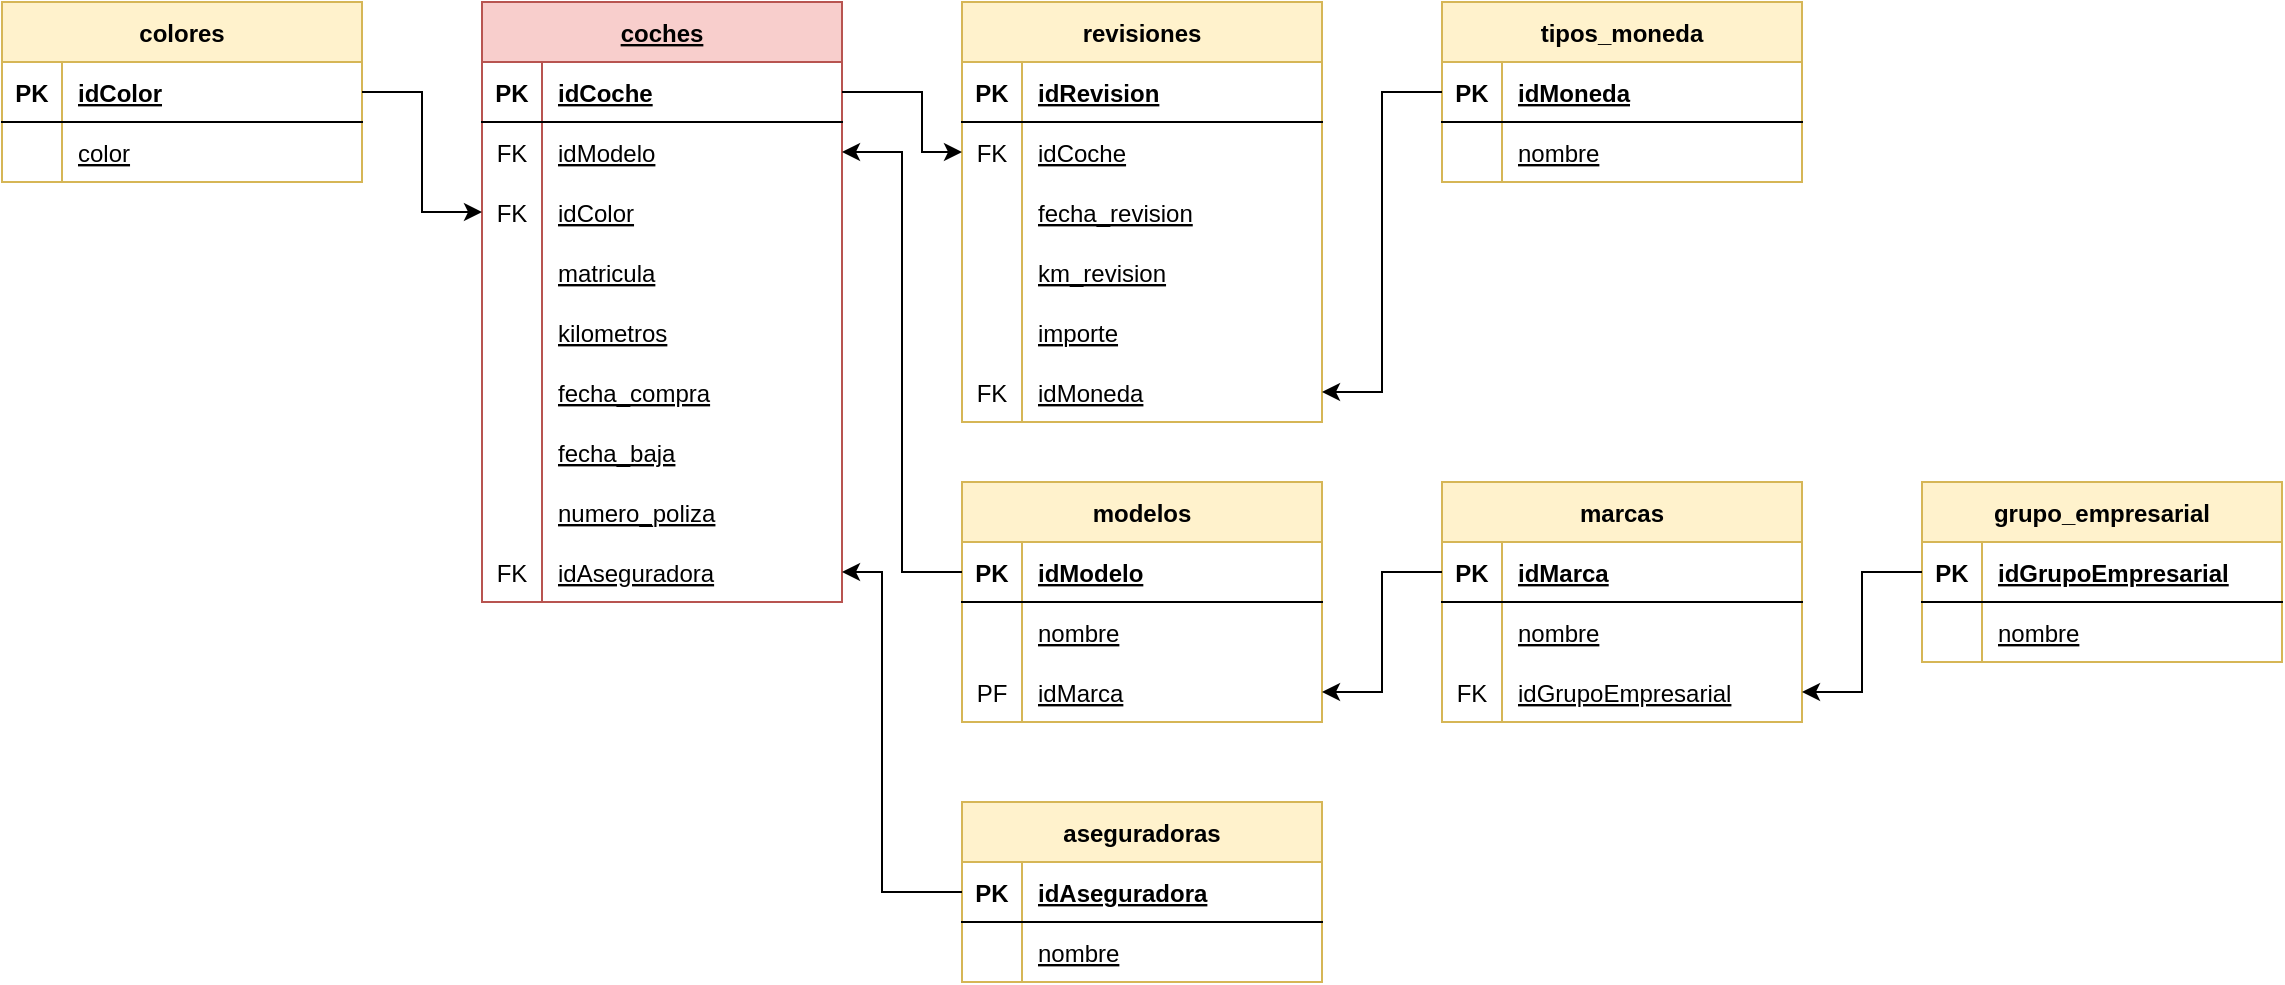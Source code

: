 <mxfile version="20.8.10" type="device"><diagram id="R2lEEEUBdFMjLlhIrx00" name="Page-1"><mxGraphModel dx="2268" dy="828" grid="1" gridSize="10" guides="1" tooltips="1" connect="1" arrows="1" fold="1" page="1" pageScale="1" pageWidth="850" pageHeight="1100" math="0" shadow="0" extFonts="Permanent Marker^https://fonts.googleapis.com/css?family=Permanent+Marker"><root><mxCell id="0"/><mxCell id="1" parent="0"/><mxCell id="I2Bj2QKo0qxkC-IREcBR-1" value="coches" style="shape=table;startSize=30;container=1;collapsible=1;childLayout=tableLayout;fixedRows=1;rowLines=0;fontStyle=5;align=center;resizeLast=1;fillColor=#f8cecc;strokeColor=#b85450;" parent="1" vertex="1"><mxGeometry x="120" y="40" width="180" height="300" as="geometry"/></mxCell><mxCell id="I2Bj2QKo0qxkC-IREcBR-2" value="" style="shape=tableRow;horizontal=0;startSize=0;swimlaneHead=0;swimlaneBody=0;fillColor=none;collapsible=0;dropTarget=0;points=[[0,0.5],[1,0.5]];portConstraint=eastwest;top=0;left=0;right=0;bottom=1;" parent="I2Bj2QKo0qxkC-IREcBR-1" vertex="1"><mxGeometry y="30" width="180" height="30" as="geometry"/></mxCell><mxCell id="I2Bj2QKo0qxkC-IREcBR-3" value="PK" style="shape=partialRectangle;connectable=0;fillColor=none;top=0;left=0;bottom=0;right=0;fontStyle=1;overflow=hidden;" parent="I2Bj2QKo0qxkC-IREcBR-2" vertex="1"><mxGeometry width="30" height="30" as="geometry"><mxRectangle width="30" height="30" as="alternateBounds"/></mxGeometry></mxCell><mxCell id="I2Bj2QKo0qxkC-IREcBR-4" value="idCoche" style="shape=partialRectangle;connectable=0;fillColor=none;top=0;left=0;bottom=0;right=0;align=left;spacingLeft=6;fontStyle=5;overflow=hidden;" parent="I2Bj2QKo0qxkC-IREcBR-2" vertex="1"><mxGeometry x="30" width="150" height="30" as="geometry"><mxRectangle width="150" height="30" as="alternateBounds"/></mxGeometry></mxCell><mxCell id="I2Bj2QKo0qxkC-IREcBR-5" value="" style="shape=tableRow;horizontal=0;startSize=0;swimlaneHead=0;swimlaneBody=0;fillColor=none;collapsible=0;dropTarget=0;points=[[0,0.5],[1,0.5]];portConstraint=eastwest;top=0;left=0;right=0;bottom=0;" parent="I2Bj2QKo0qxkC-IREcBR-1" vertex="1"><mxGeometry y="60" width="180" height="30" as="geometry"/></mxCell><mxCell id="I2Bj2QKo0qxkC-IREcBR-6" value="FK" style="shape=partialRectangle;connectable=0;fillColor=none;top=0;left=0;bottom=0;right=0;editable=1;overflow=hidden;" parent="I2Bj2QKo0qxkC-IREcBR-5" vertex="1"><mxGeometry width="30" height="30" as="geometry"><mxRectangle width="30" height="30" as="alternateBounds"/></mxGeometry></mxCell><mxCell id="I2Bj2QKo0qxkC-IREcBR-7" value="idModelo" style="shape=partialRectangle;connectable=0;fillColor=none;top=0;left=0;bottom=0;right=0;align=left;spacingLeft=6;overflow=hidden;fontStyle=4" parent="I2Bj2QKo0qxkC-IREcBR-5" vertex="1"><mxGeometry x="30" width="150" height="30" as="geometry"><mxRectangle width="150" height="30" as="alternateBounds"/></mxGeometry></mxCell><mxCell id="I2Bj2QKo0qxkC-IREcBR-11" value="" style="shape=tableRow;horizontal=0;startSize=0;swimlaneHead=0;swimlaneBody=0;fillColor=none;collapsible=0;dropTarget=0;points=[[0,0.5],[1,0.5]];portConstraint=eastwest;top=0;left=0;right=0;bottom=0;" parent="I2Bj2QKo0qxkC-IREcBR-1" vertex="1"><mxGeometry y="90" width="180" height="30" as="geometry"/></mxCell><mxCell id="I2Bj2QKo0qxkC-IREcBR-12" value="FK" style="shape=partialRectangle;connectable=0;fillColor=none;top=0;left=0;bottom=0;right=0;editable=1;overflow=hidden;" parent="I2Bj2QKo0qxkC-IREcBR-11" vertex="1"><mxGeometry width="30" height="30" as="geometry"><mxRectangle width="30" height="30" as="alternateBounds"/></mxGeometry></mxCell><mxCell id="I2Bj2QKo0qxkC-IREcBR-13" value="idColor" style="shape=partialRectangle;connectable=0;fillColor=none;top=0;left=0;bottom=0;right=0;align=left;spacingLeft=6;overflow=hidden;fontStyle=4" parent="I2Bj2QKo0qxkC-IREcBR-11" vertex="1"><mxGeometry x="30" width="150" height="30" as="geometry"><mxRectangle width="150" height="30" as="alternateBounds"/></mxGeometry></mxCell><mxCell id="I2Bj2QKo0qxkC-IREcBR-14" value="" style="shape=tableRow;horizontal=0;startSize=0;swimlaneHead=0;swimlaneBody=0;fillColor=none;collapsible=0;dropTarget=0;points=[[0,0.5],[1,0.5]];portConstraint=eastwest;top=0;left=0;right=0;bottom=0;" parent="I2Bj2QKo0qxkC-IREcBR-1" vertex="1"><mxGeometry y="120" width="180" height="30" as="geometry"/></mxCell><mxCell id="I2Bj2QKo0qxkC-IREcBR-15" value="" style="shape=partialRectangle;connectable=0;fillColor=none;top=0;left=0;bottom=0;right=0;editable=1;overflow=hidden;" parent="I2Bj2QKo0qxkC-IREcBR-14" vertex="1"><mxGeometry width="30" height="30" as="geometry"><mxRectangle width="30" height="30" as="alternateBounds"/></mxGeometry></mxCell><mxCell id="I2Bj2QKo0qxkC-IREcBR-16" value="matricula" style="shape=partialRectangle;connectable=0;fillColor=none;top=0;left=0;bottom=0;right=0;align=left;spacingLeft=6;overflow=hidden;fontStyle=4" parent="I2Bj2QKo0qxkC-IREcBR-14" vertex="1"><mxGeometry x="30" width="150" height="30" as="geometry"><mxRectangle width="150" height="30" as="alternateBounds"/></mxGeometry></mxCell><mxCell id="I2Bj2QKo0qxkC-IREcBR-17" value="" style="shape=tableRow;horizontal=0;startSize=0;swimlaneHead=0;swimlaneBody=0;fillColor=none;collapsible=0;dropTarget=0;points=[[0,0.5],[1,0.5]];portConstraint=eastwest;top=0;left=0;right=0;bottom=0;" parent="I2Bj2QKo0qxkC-IREcBR-1" vertex="1"><mxGeometry y="150" width="180" height="30" as="geometry"/></mxCell><mxCell id="I2Bj2QKo0qxkC-IREcBR-18" value="" style="shape=partialRectangle;connectable=0;fillColor=none;top=0;left=0;bottom=0;right=0;editable=1;overflow=hidden;" parent="I2Bj2QKo0qxkC-IREcBR-17" vertex="1"><mxGeometry width="30" height="30" as="geometry"><mxRectangle width="30" height="30" as="alternateBounds"/></mxGeometry></mxCell><mxCell id="I2Bj2QKo0qxkC-IREcBR-19" value="kilometros" style="shape=partialRectangle;connectable=0;fillColor=none;top=0;left=0;bottom=0;right=0;align=left;spacingLeft=6;overflow=hidden;fontStyle=4" parent="I2Bj2QKo0qxkC-IREcBR-17" vertex="1"><mxGeometry x="30" width="150" height="30" as="geometry"><mxRectangle width="150" height="30" as="alternateBounds"/></mxGeometry></mxCell><mxCell id="I2Bj2QKo0qxkC-IREcBR-23" value="" style="shape=tableRow;horizontal=0;startSize=0;swimlaneHead=0;swimlaneBody=0;fillColor=none;collapsible=0;dropTarget=0;points=[[0,0.5],[1,0.5]];portConstraint=eastwest;top=0;left=0;right=0;bottom=0;" parent="I2Bj2QKo0qxkC-IREcBR-1" vertex="1"><mxGeometry y="180" width="180" height="30" as="geometry"/></mxCell><mxCell id="I2Bj2QKo0qxkC-IREcBR-24" value="" style="shape=partialRectangle;connectable=0;fillColor=none;top=0;left=0;bottom=0;right=0;editable=1;overflow=hidden;" parent="I2Bj2QKo0qxkC-IREcBR-23" vertex="1"><mxGeometry width="30" height="30" as="geometry"><mxRectangle width="30" height="30" as="alternateBounds"/></mxGeometry></mxCell><mxCell id="I2Bj2QKo0qxkC-IREcBR-25" value="fecha_compra" style="shape=partialRectangle;connectable=0;fillColor=none;top=0;left=0;bottom=0;right=0;align=left;spacingLeft=6;overflow=hidden;fontStyle=4" parent="I2Bj2QKo0qxkC-IREcBR-23" vertex="1"><mxGeometry x="30" width="150" height="30" as="geometry"><mxRectangle width="150" height="30" as="alternateBounds"/></mxGeometry></mxCell><mxCell id="I2Bj2QKo0qxkC-IREcBR-135" value="" style="shape=tableRow;horizontal=0;startSize=0;swimlaneHead=0;swimlaneBody=0;fillColor=none;collapsible=0;dropTarget=0;points=[[0,0.5],[1,0.5]];portConstraint=eastwest;top=0;left=0;right=0;bottom=0;" parent="I2Bj2QKo0qxkC-IREcBR-1" vertex="1"><mxGeometry y="210" width="180" height="30" as="geometry"/></mxCell><mxCell id="I2Bj2QKo0qxkC-IREcBR-136" value="" style="shape=partialRectangle;connectable=0;fillColor=none;top=0;left=0;bottom=0;right=0;editable=1;overflow=hidden;" parent="I2Bj2QKo0qxkC-IREcBR-135" vertex="1"><mxGeometry width="30" height="30" as="geometry"><mxRectangle width="30" height="30" as="alternateBounds"/></mxGeometry></mxCell><mxCell id="I2Bj2QKo0qxkC-IREcBR-137" value="fecha_baja" style="shape=partialRectangle;connectable=0;fillColor=none;top=0;left=0;bottom=0;right=0;align=left;spacingLeft=6;overflow=hidden;fontStyle=4" parent="I2Bj2QKo0qxkC-IREcBR-135" vertex="1"><mxGeometry x="30" width="150" height="30" as="geometry"><mxRectangle width="150" height="30" as="alternateBounds"/></mxGeometry></mxCell><mxCell id="I2Bj2QKo0qxkC-IREcBR-211" value="" style="shape=tableRow;horizontal=0;startSize=0;swimlaneHead=0;swimlaneBody=0;fillColor=none;collapsible=0;dropTarget=0;points=[[0,0.5],[1,0.5]];portConstraint=eastwest;top=0;left=0;right=0;bottom=0;" parent="I2Bj2QKo0qxkC-IREcBR-1" vertex="1"><mxGeometry y="240" width="180" height="30" as="geometry"/></mxCell><mxCell id="I2Bj2QKo0qxkC-IREcBR-212" value="" style="shape=partialRectangle;connectable=0;fillColor=none;top=0;left=0;bottom=0;right=0;editable=1;overflow=hidden;" parent="I2Bj2QKo0qxkC-IREcBR-211" vertex="1"><mxGeometry width="30" height="30" as="geometry"><mxRectangle width="30" height="30" as="alternateBounds"/></mxGeometry></mxCell><mxCell id="I2Bj2QKo0qxkC-IREcBR-213" value="numero_poliza" style="shape=partialRectangle;connectable=0;fillColor=none;top=0;left=0;bottom=0;right=0;align=left;spacingLeft=6;overflow=hidden;fontStyle=4" parent="I2Bj2QKo0qxkC-IREcBR-211" vertex="1"><mxGeometry x="30" width="150" height="30" as="geometry"><mxRectangle width="150" height="30" as="alternateBounds"/></mxGeometry></mxCell><mxCell id="I2Bj2QKo0qxkC-IREcBR-216" value="" style="shape=tableRow;horizontal=0;startSize=0;swimlaneHead=0;swimlaneBody=0;fillColor=none;collapsible=0;dropTarget=0;points=[[0,0.5],[1,0.5]];portConstraint=eastwest;top=0;left=0;right=0;bottom=0;" parent="I2Bj2QKo0qxkC-IREcBR-1" vertex="1"><mxGeometry y="270" width="180" height="30" as="geometry"/></mxCell><mxCell id="I2Bj2QKo0qxkC-IREcBR-217" value="FK" style="shape=partialRectangle;connectable=0;fillColor=none;top=0;left=0;bottom=0;right=0;editable=1;overflow=hidden;" parent="I2Bj2QKo0qxkC-IREcBR-216" vertex="1"><mxGeometry width="30" height="30" as="geometry"><mxRectangle width="30" height="30" as="alternateBounds"/></mxGeometry></mxCell><mxCell id="I2Bj2QKo0qxkC-IREcBR-218" value="idAseguradora" style="shape=partialRectangle;connectable=0;fillColor=none;top=0;left=0;bottom=0;right=0;align=left;spacingLeft=6;overflow=hidden;fontStyle=4" parent="I2Bj2QKo0qxkC-IREcBR-216" vertex="1"><mxGeometry x="30" width="150" height="30" as="geometry"><mxRectangle width="150" height="30" as="alternateBounds"/></mxGeometry></mxCell><mxCell id="I2Bj2QKo0qxkC-IREcBR-32" value="modelos" style="shape=table;startSize=30;container=1;collapsible=1;childLayout=tableLayout;fixedRows=1;rowLines=0;fontStyle=1;align=center;resizeLast=1;fillColor=#fff2cc;strokeColor=#d6b656;" parent="1" vertex="1"><mxGeometry x="360" y="280" width="180" height="120" as="geometry"/></mxCell><mxCell id="I2Bj2QKo0qxkC-IREcBR-33" value="" style="shape=tableRow;horizontal=0;startSize=0;swimlaneHead=0;swimlaneBody=0;fillColor=none;collapsible=0;dropTarget=0;points=[[0,0.5],[1,0.5]];portConstraint=eastwest;top=0;left=0;right=0;bottom=1;" parent="I2Bj2QKo0qxkC-IREcBR-32" vertex="1"><mxGeometry y="30" width="180" height="30" as="geometry"/></mxCell><mxCell id="I2Bj2QKo0qxkC-IREcBR-34" value="PK" style="shape=partialRectangle;connectable=0;fillColor=none;top=0;left=0;bottom=0;right=0;fontStyle=1;overflow=hidden;" parent="I2Bj2QKo0qxkC-IREcBR-33" vertex="1"><mxGeometry width="30" height="30" as="geometry"><mxRectangle width="30" height="30" as="alternateBounds"/></mxGeometry></mxCell><mxCell id="I2Bj2QKo0qxkC-IREcBR-35" value="idModelo" style="shape=partialRectangle;connectable=0;fillColor=none;top=0;left=0;bottom=0;right=0;align=left;spacingLeft=6;fontStyle=5;overflow=hidden;" parent="I2Bj2QKo0qxkC-IREcBR-33" vertex="1"><mxGeometry x="30" width="150" height="30" as="geometry"><mxRectangle width="150" height="30" as="alternateBounds"/></mxGeometry></mxCell><mxCell id="I2Bj2QKo0qxkC-IREcBR-36" value="" style="shape=tableRow;horizontal=0;startSize=0;swimlaneHead=0;swimlaneBody=0;fillColor=none;collapsible=0;dropTarget=0;points=[[0,0.5],[1,0.5]];portConstraint=eastwest;top=0;left=0;right=0;bottom=0;" parent="I2Bj2QKo0qxkC-IREcBR-32" vertex="1"><mxGeometry y="60" width="180" height="30" as="geometry"/></mxCell><mxCell id="I2Bj2QKo0qxkC-IREcBR-37" value="" style="shape=partialRectangle;connectable=0;fillColor=none;top=0;left=0;bottom=0;right=0;editable=1;overflow=hidden;" parent="I2Bj2QKo0qxkC-IREcBR-36" vertex="1"><mxGeometry width="30" height="30" as="geometry"><mxRectangle width="30" height="30" as="alternateBounds"/></mxGeometry></mxCell><mxCell id="I2Bj2QKo0qxkC-IREcBR-38" value="nombre" style="shape=partialRectangle;connectable=0;fillColor=none;top=0;left=0;bottom=0;right=0;align=left;spacingLeft=6;overflow=hidden;fontStyle=4" parent="I2Bj2QKo0qxkC-IREcBR-36" vertex="1"><mxGeometry x="30" width="150" height="30" as="geometry"><mxRectangle width="150" height="30" as="alternateBounds"/></mxGeometry></mxCell><mxCell id="I2Bj2QKo0qxkC-IREcBR-39" value="" style="shape=tableRow;horizontal=0;startSize=0;swimlaneHead=0;swimlaneBody=0;fillColor=none;collapsible=0;dropTarget=0;points=[[0,0.5],[1,0.5]];portConstraint=eastwest;top=0;left=0;right=0;bottom=0;" parent="I2Bj2QKo0qxkC-IREcBR-32" vertex="1"><mxGeometry y="90" width="180" height="30" as="geometry"/></mxCell><mxCell id="I2Bj2QKo0qxkC-IREcBR-40" value="PF" style="shape=partialRectangle;connectable=0;fillColor=none;top=0;left=0;bottom=0;right=0;editable=1;overflow=hidden;" parent="I2Bj2QKo0qxkC-IREcBR-39" vertex="1"><mxGeometry width="30" height="30" as="geometry"><mxRectangle width="30" height="30" as="alternateBounds"/></mxGeometry></mxCell><mxCell id="I2Bj2QKo0qxkC-IREcBR-41" value="idMarca" style="shape=partialRectangle;connectable=0;fillColor=none;top=0;left=0;bottom=0;right=0;align=left;spacingLeft=6;overflow=hidden;fontStyle=4" parent="I2Bj2QKo0qxkC-IREcBR-39" vertex="1"><mxGeometry x="30" width="150" height="30" as="geometry"><mxRectangle width="150" height="30" as="alternateBounds"/></mxGeometry></mxCell><mxCell id="I2Bj2QKo0qxkC-IREcBR-45" style="edgeStyle=orthogonalEdgeStyle;rounded=0;orthogonalLoop=1;jettySize=auto;html=1;" parent="1" source="I2Bj2QKo0qxkC-IREcBR-33" target="I2Bj2QKo0qxkC-IREcBR-5" edge="1"><mxGeometry relative="1" as="geometry"><Array as="points"><mxPoint x="330" y="325"/><mxPoint x="330" y="115"/></Array></mxGeometry></mxCell><mxCell id="I2Bj2QKo0qxkC-IREcBR-46" value="marcas" style="shape=table;startSize=30;container=1;collapsible=1;childLayout=tableLayout;fixedRows=1;rowLines=0;fontStyle=1;align=center;resizeLast=1;fillColor=#fff2cc;strokeColor=#d6b656;" parent="1" vertex="1"><mxGeometry x="600" y="280" width="180" height="120" as="geometry"/></mxCell><mxCell id="I2Bj2QKo0qxkC-IREcBR-47" value="" style="shape=tableRow;horizontal=0;startSize=0;swimlaneHead=0;swimlaneBody=0;fillColor=none;collapsible=0;dropTarget=0;points=[[0,0.5],[1,0.5]];portConstraint=eastwest;top=0;left=0;right=0;bottom=1;" parent="I2Bj2QKo0qxkC-IREcBR-46" vertex="1"><mxGeometry y="30" width="180" height="30" as="geometry"/></mxCell><mxCell id="I2Bj2QKo0qxkC-IREcBR-48" value="PK" style="shape=partialRectangle;connectable=0;fillColor=none;top=0;left=0;bottom=0;right=0;fontStyle=1;overflow=hidden;" parent="I2Bj2QKo0qxkC-IREcBR-47" vertex="1"><mxGeometry width="30" height="30" as="geometry"><mxRectangle width="30" height="30" as="alternateBounds"/></mxGeometry></mxCell><mxCell id="I2Bj2QKo0qxkC-IREcBR-49" value="idMarca" style="shape=partialRectangle;connectable=0;fillColor=none;top=0;left=0;bottom=0;right=0;align=left;spacingLeft=6;fontStyle=5;overflow=hidden;" parent="I2Bj2QKo0qxkC-IREcBR-47" vertex="1"><mxGeometry x="30" width="150" height="30" as="geometry"><mxRectangle width="150" height="30" as="alternateBounds"/></mxGeometry></mxCell><mxCell id="I2Bj2QKo0qxkC-IREcBR-50" value="" style="shape=tableRow;horizontal=0;startSize=0;swimlaneHead=0;swimlaneBody=0;fillColor=none;collapsible=0;dropTarget=0;points=[[0,0.5],[1,0.5]];portConstraint=eastwest;top=0;left=0;right=0;bottom=0;" parent="I2Bj2QKo0qxkC-IREcBR-46" vertex="1"><mxGeometry y="60" width="180" height="30" as="geometry"/></mxCell><mxCell id="I2Bj2QKo0qxkC-IREcBR-51" value="" style="shape=partialRectangle;connectable=0;fillColor=none;top=0;left=0;bottom=0;right=0;editable=1;overflow=hidden;" parent="I2Bj2QKo0qxkC-IREcBR-50" vertex="1"><mxGeometry width="30" height="30" as="geometry"><mxRectangle width="30" height="30" as="alternateBounds"/></mxGeometry></mxCell><mxCell id="I2Bj2QKo0qxkC-IREcBR-52" value="nombre" style="shape=partialRectangle;connectable=0;fillColor=none;top=0;left=0;bottom=0;right=0;align=left;spacingLeft=6;overflow=hidden;fontStyle=4" parent="I2Bj2QKo0qxkC-IREcBR-50" vertex="1"><mxGeometry x="30" width="150" height="30" as="geometry"><mxRectangle width="150" height="30" as="alternateBounds"/></mxGeometry></mxCell><mxCell id="I2Bj2QKo0qxkC-IREcBR-53" value="" style="shape=tableRow;horizontal=0;startSize=0;swimlaneHead=0;swimlaneBody=0;fillColor=none;collapsible=0;dropTarget=0;points=[[0,0.5],[1,0.5]];portConstraint=eastwest;top=0;left=0;right=0;bottom=0;" parent="I2Bj2QKo0qxkC-IREcBR-46" vertex="1"><mxGeometry y="90" width="180" height="30" as="geometry"/></mxCell><mxCell id="I2Bj2QKo0qxkC-IREcBR-54" value="FK" style="shape=partialRectangle;connectable=0;fillColor=none;top=0;left=0;bottom=0;right=0;editable=1;overflow=hidden;" parent="I2Bj2QKo0qxkC-IREcBR-53" vertex="1"><mxGeometry width="30" height="30" as="geometry"><mxRectangle width="30" height="30" as="alternateBounds"/></mxGeometry></mxCell><mxCell id="I2Bj2QKo0qxkC-IREcBR-55" value="idGrupoEmpresarial" style="shape=partialRectangle;connectable=0;fillColor=none;top=0;left=0;bottom=0;right=0;align=left;spacingLeft=6;overflow=hidden;fontStyle=4" parent="I2Bj2QKo0qxkC-IREcBR-53" vertex="1"><mxGeometry x="30" width="150" height="30" as="geometry"><mxRectangle width="150" height="30" as="alternateBounds"/></mxGeometry></mxCell><mxCell id="I2Bj2QKo0qxkC-IREcBR-60" value="grupo_empresarial" style="shape=table;startSize=30;container=1;collapsible=1;childLayout=tableLayout;fixedRows=1;rowLines=0;fontStyle=1;align=center;resizeLast=1;fillColor=#fff2cc;strokeColor=#d6b656;" parent="1" vertex="1"><mxGeometry x="840" y="280" width="180" height="90" as="geometry"/></mxCell><mxCell id="I2Bj2QKo0qxkC-IREcBR-61" value="" style="shape=tableRow;horizontal=0;startSize=0;swimlaneHead=0;swimlaneBody=0;fillColor=none;collapsible=0;dropTarget=0;points=[[0,0.5],[1,0.5]];portConstraint=eastwest;top=0;left=0;right=0;bottom=1;" parent="I2Bj2QKo0qxkC-IREcBR-60" vertex="1"><mxGeometry y="30" width="180" height="30" as="geometry"/></mxCell><mxCell id="I2Bj2QKo0qxkC-IREcBR-62" value="PK" style="shape=partialRectangle;connectable=0;fillColor=none;top=0;left=0;bottom=0;right=0;fontStyle=1;overflow=hidden;" parent="I2Bj2QKo0qxkC-IREcBR-61" vertex="1"><mxGeometry width="30" height="30" as="geometry"><mxRectangle width="30" height="30" as="alternateBounds"/></mxGeometry></mxCell><mxCell id="I2Bj2QKo0qxkC-IREcBR-63" value="idGrupoEmpresarial" style="shape=partialRectangle;connectable=0;fillColor=none;top=0;left=0;bottom=0;right=0;align=left;spacingLeft=6;fontStyle=5;overflow=hidden;" parent="I2Bj2QKo0qxkC-IREcBR-61" vertex="1"><mxGeometry x="30" width="150" height="30" as="geometry"><mxRectangle width="150" height="30" as="alternateBounds"/></mxGeometry></mxCell><mxCell id="I2Bj2QKo0qxkC-IREcBR-64" value="" style="shape=tableRow;horizontal=0;startSize=0;swimlaneHead=0;swimlaneBody=0;fillColor=none;collapsible=0;dropTarget=0;points=[[0,0.5],[1,0.5]];portConstraint=eastwest;top=0;left=0;right=0;bottom=0;" parent="I2Bj2QKo0qxkC-IREcBR-60" vertex="1"><mxGeometry y="60" width="180" height="30" as="geometry"/></mxCell><mxCell id="I2Bj2QKo0qxkC-IREcBR-65" value="" style="shape=partialRectangle;connectable=0;fillColor=none;top=0;left=0;bottom=0;right=0;editable=1;overflow=hidden;" parent="I2Bj2QKo0qxkC-IREcBR-64" vertex="1"><mxGeometry width="30" height="30" as="geometry"><mxRectangle width="30" height="30" as="alternateBounds"/></mxGeometry></mxCell><mxCell id="I2Bj2QKo0qxkC-IREcBR-66" value="nombre" style="shape=partialRectangle;connectable=0;fillColor=none;top=0;left=0;bottom=0;right=0;align=left;spacingLeft=6;overflow=hidden;fontStyle=4" parent="I2Bj2QKo0qxkC-IREcBR-64" vertex="1"><mxGeometry x="30" width="150" height="30" as="geometry"><mxRectangle width="150" height="30" as="alternateBounds"/></mxGeometry></mxCell><mxCell id="I2Bj2QKo0qxkC-IREcBR-74" value="colores" style="shape=table;startSize=30;container=1;collapsible=1;childLayout=tableLayout;fixedRows=1;rowLines=0;fontStyle=1;align=center;resizeLast=1;fillColor=#fff2cc;strokeColor=#d6b656;" parent="1" vertex="1"><mxGeometry x="-120" y="40" width="180" height="90" as="geometry"/></mxCell><mxCell id="I2Bj2QKo0qxkC-IREcBR-75" value="" style="shape=tableRow;horizontal=0;startSize=0;swimlaneHead=0;swimlaneBody=0;fillColor=none;collapsible=0;dropTarget=0;points=[[0,0.5],[1,0.5]];portConstraint=eastwest;top=0;left=0;right=0;bottom=1;" parent="I2Bj2QKo0qxkC-IREcBR-74" vertex="1"><mxGeometry y="30" width="180" height="30" as="geometry"/></mxCell><mxCell id="I2Bj2QKo0qxkC-IREcBR-76" value="PK" style="shape=partialRectangle;connectable=0;fillColor=none;top=0;left=0;bottom=0;right=0;fontStyle=1;overflow=hidden;" parent="I2Bj2QKo0qxkC-IREcBR-75" vertex="1"><mxGeometry width="30" height="30" as="geometry"><mxRectangle width="30" height="30" as="alternateBounds"/></mxGeometry></mxCell><mxCell id="I2Bj2QKo0qxkC-IREcBR-77" value="idColor" style="shape=partialRectangle;connectable=0;fillColor=none;top=0;left=0;bottom=0;right=0;align=left;spacingLeft=6;fontStyle=5;overflow=hidden;" parent="I2Bj2QKo0qxkC-IREcBR-75" vertex="1"><mxGeometry x="30" width="150" height="30" as="geometry"><mxRectangle width="150" height="30" as="alternateBounds"/></mxGeometry></mxCell><mxCell id="I2Bj2QKo0qxkC-IREcBR-78" value="" style="shape=tableRow;horizontal=0;startSize=0;swimlaneHead=0;swimlaneBody=0;fillColor=none;collapsible=0;dropTarget=0;points=[[0,0.5],[1,0.5]];portConstraint=eastwest;top=0;left=0;right=0;bottom=0;" parent="I2Bj2QKo0qxkC-IREcBR-74" vertex="1"><mxGeometry y="60" width="180" height="30" as="geometry"/></mxCell><mxCell id="I2Bj2QKo0qxkC-IREcBR-79" value="" style="shape=partialRectangle;connectable=0;fillColor=none;top=0;left=0;bottom=0;right=0;editable=1;overflow=hidden;" parent="I2Bj2QKo0qxkC-IREcBR-78" vertex="1"><mxGeometry width="30" height="30" as="geometry"><mxRectangle width="30" height="30" as="alternateBounds"/></mxGeometry></mxCell><mxCell id="I2Bj2QKo0qxkC-IREcBR-80" value="color" style="shape=partialRectangle;connectable=0;fillColor=none;top=0;left=0;bottom=0;right=0;align=left;spacingLeft=6;overflow=hidden;fontStyle=4" parent="I2Bj2QKo0qxkC-IREcBR-78" vertex="1"><mxGeometry x="30" width="150" height="30" as="geometry"><mxRectangle width="150" height="30" as="alternateBounds"/></mxGeometry></mxCell><mxCell id="I2Bj2QKo0qxkC-IREcBR-88" value="aseguradoras" style="shape=table;startSize=30;container=1;collapsible=1;childLayout=tableLayout;fixedRows=1;rowLines=0;fontStyle=1;align=center;resizeLast=1;fillColor=#fff2cc;strokeColor=#d6b656;" parent="1" vertex="1"><mxGeometry x="360" y="440" width="180" height="90" as="geometry"/></mxCell><mxCell id="I2Bj2QKo0qxkC-IREcBR-89" value="" style="shape=tableRow;horizontal=0;startSize=0;swimlaneHead=0;swimlaneBody=0;fillColor=none;collapsible=0;dropTarget=0;points=[[0,0.5],[1,0.5]];portConstraint=eastwest;top=0;left=0;right=0;bottom=1;" parent="I2Bj2QKo0qxkC-IREcBR-88" vertex="1"><mxGeometry y="30" width="180" height="30" as="geometry"/></mxCell><mxCell id="I2Bj2QKo0qxkC-IREcBR-90" value="PK" style="shape=partialRectangle;connectable=0;fillColor=none;top=0;left=0;bottom=0;right=0;fontStyle=1;overflow=hidden;" parent="I2Bj2QKo0qxkC-IREcBR-89" vertex="1"><mxGeometry width="30" height="30" as="geometry"><mxRectangle width="30" height="30" as="alternateBounds"/></mxGeometry></mxCell><mxCell id="I2Bj2QKo0qxkC-IREcBR-91" value="idAseguradora" style="shape=partialRectangle;connectable=0;fillColor=none;top=0;left=0;bottom=0;right=0;align=left;spacingLeft=6;fontStyle=5;overflow=hidden;" parent="I2Bj2QKo0qxkC-IREcBR-89" vertex="1"><mxGeometry x="30" width="150" height="30" as="geometry"><mxRectangle width="150" height="30" as="alternateBounds"/></mxGeometry></mxCell><mxCell id="I2Bj2QKo0qxkC-IREcBR-92" value="" style="shape=tableRow;horizontal=0;startSize=0;swimlaneHead=0;swimlaneBody=0;fillColor=none;collapsible=0;dropTarget=0;points=[[0,0.5],[1,0.5]];portConstraint=eastwest;top=0;left=0;right=0;bottom=0;" parent="I2Bj2QKo0qxkC-IREcBR-88" vertex="1"><mxGeometry y="60" width="180" height="30" as="geometry"/></mxCell><mxCell id="I2Bj2QKo0qxkC-IREcBR-93" value="" style="shape=partialRectangle;connectable=0;fillColor=none;top=0;left=0;bottom=0;right=0;editable=1;overflow=hidden;" parent="I2Bj2QKo0qxkC-IREcBR-92" vertex="1"><mxGeometry width="30" height="30" as="geometry"><mxRectangle width="30" height="30" as="alternateBounds"/></mxGeometry></mxCell><mxCell id="I2Bj2QKo0qxkC-IREcBR-94" value="nombre" style="shape=partialRectangle;connectable=0;fillColor=none;top=0;left=0;bottom=0;right=0;align=left;spacingLeft=6;overflow=hidden;fontStyle=4" parent="I2Bj2QKo0qxkC-IREcBR-92" vertex="1"><mxGeometry x="30" width="150" height="30" as="geometry"><mxRectangle width="150" height="30" as="alternateBounds"/></mxGeometry></mxCell><mxCell id="I2Bj2QKo0qxkC-IREcBR-158" value="tipos_moneda" style="shape=table;startSize=30;container=1;collapsible=1;childLayout=tableLayout;fixedRows=1;rowLines=0;fontStyle=1;align=center;resizeLast=1;fillColor=#fff2cc;strokeColor=#d6b656;" parent="1" vertex="1"><mxGeometry x="600" y="40" width="180" height="90" as="geometry"/></mxCell><mxCell id="I2Bj2QKo0qxkC-IREcBR-159" value="" style="shape=tableRow;horizontal=0;startSize=0;swimlaneHead=0;swimlaneBody=0;fillColor=none;collapsible=0;dropTarget=0;points=[[0,0.5],[1,0.5]];portConstraint=eastwest;top=0;left=0;right=0;bottom=1;" parent="I2Bj2QKo0qxkC-IREcBR-158" vertex="1"><mxGeometry y="30" width="180" height="30" as="geometry"/></mxCell><mxCell id="I2Bj2QKo0qxkC-IREcBR-160" value="PK" style="shape=partialRectangle;connectable=0;fillColor=none;top=0;left=0;bottom=0;right=0;fontStyle=1;overflow=hidden;" parent="I2Bj2QKo0qxkC-IREcBR-159" vertex="1"><mxGeometry width="30" height="30" as="geometry"><mxRectangle width="30" height="30" as="alternateBounds"/></mxGeometry></mxCell><mxCell id="I2Bj2QKo0qxkC-IREcBR-161" value="idMoneda" style="shape=partialRectangle;connectable=0;fillColor=none;top=0;left=0;bottom=0;right=0;align=left;spacingLeft=6;fontStyle=5;overflow=hidden;" parent="I2Bj2QKo0qxkC-IREcBR-159" vertex="1"><mxGeometry x="30" width="150" height="30" as="geometry"><mxRectangle width="150" height="30" as="alternateBounds"/></mxGeometry></mxCell><mxCell id="I2Bj2QKo0qxkC-IREcBR-162" value="" style="shape=tableRow;horizontal=0;startSize=0;swimlaneHead=0;swimlaneBody=0;fillColor=none;collapsible=0;dropTarget=0;points=[[0,0.5],[1,0.5]];portConstraint=eastwest;top=0;left=0;right=0;bottom=0;" parent="I2Bj2QKo0qxkC-IREcBR-158" vertex="1"><mxGeometry y="60" width="180" height="30" as="geometry"/></mxCell><mxCell id="I2Bj2QKo0qxkC-IREcBR-163" value="" style="shape=partialRectangle;connectable=0;fillColor=none;top=0;left=0;bottom=0;right=0;editable=1;overflow=hidden;" parent="I2Bj2QKo0qxkC-IREcBR-162" vertex="1"><mxGeometry width="30" height="30" as="geometry"><mxRectangle width="30" height="30" as="alternateBounds"/></mxGeometry></mxCell><mxCell id="I2Bj2QKo0qxkC-IREcBR-164" value="nombre" style="shape=partialRectangle;connectable=0;fillColor=none;top=0;left=0;bottom=0;right=0;align=left;spacingLeft=6;overflow=hidden;fontStyle=4" parent="I2Bj2QKo0qxkC-IREcBR-162" vertex="1"><mxGeometry x="30" width="150" height="30" as="geometry"><mxRectangle width="150" height="30" as="alternateBounds"/></mxGeometry></mxCell><mxCell id="I2Bj2QKo0qxkC-IREcBR-220" value="revisiones" style="shape=table;startSize=30;container=1;collapsible=1;childLayout=tableLayout;fixedRows=1;rowLines=0;fontStyle=1;align=center;resizeLast=1;fillColor=#fff2cc;strokeColor=#d6b656;" parent="1" vertex="1"><mxGeometry x="360" y="40" width="180" height="210" as="geometry"/></mxCell><mxCell id="I2Bj2QKo0qxkC-IREcBR-221" value="" style="shape=tableRow;horizontal=0;startSize=0;swimlaneHead=0;swimlaneBody=0;fillColor=none;collapsible=0;dropTarget=0;points=[[0,0.5],[1,0.5]];portConstraint=eastwest;top=0;left=0;right=0;bottom=1;" parent="I2Bj2QKo0qxkC-IREcBR-220" vertex="1"><mxGeometry y="30" width="180" height="30" as="geometry"/></mxCell><mxCell id="I2Bj2QKo0qxkC-IREcBR-222" value="PK" style="shape=partialRectangle;connectable=0;fillColor=none;top=0;left=0;bottom=0;right=0;fontStyle=1;overflow=hidden;" parent="I2Bj2QKo0qxkC-IREcBR-221" vertex="1"><mxGeometry width="30" height="30" as="geometry"><mxRectangle width="30" height="30" as="alternateBounds"/></mxGeometry></mxCell><mxCell id="I2Bj2QKo0qxkC-IREcBR-223" value="idRevision" style="shape=partialRectangle;connectable=0;fillColor=none;top=0;left=0;bottom=0;right=0;align=left;spacingLeft=6;fontStyle=5;overflow=hidden;" parent="I2Bj2QKo0qxkC-IREcBR-221" vertex="1"><mxGeometry x="30" width="150" height="30" as="geometry"><mxRectangle width="150" height="30" as="alternateBounds"/></mxGeometry></mxCell><mxCell id="gtf_TeeerUma26sgFXMQ-17" value="" style="shape=tableRow;horizontal=0;startSize=0;swimlaneHead=0;swimlaneBody=0;fillColor=none;collapsible=0;dropTarget=0;points=[[0,0.5],[1,0.5]];portConstraint=eastwest;top=0;left=0;right=0;bottom=0;" parent="I2Bj2QKo0qxkC-IREcBR-220" vertex="1"><mxGeometry y="60" width="180" height="30" as="geometry"/></mxCell><mxCell id="gtf_TeeerUma26sgFXMQ-18" value="FK" style="shape=partialRectangle;connectable=0;fillColor=none;top=0;left=0;bottom=0;right=0;editable=1;overflow=hidden;" parent="gtf_TeeerUma26sgFXMQ-17" vertex="1"><mxGeometry width="30" height="30" as="geometry"><mxRectangle width="30" height="30" as="alternateBounds"/></mxGeometry></mxCell><mxCell id="gtf_TeeerUma26sgFXMQ-19" value="idCoche" style="shape=partialRectangle;connectable=0;fillColor=none;top=0;left=0;bottom=0;right=0;align=left;spacingLeft=6;overflow=hidden;fontStyle=4" parent="gtf_TeeerUma26sgFXMQ-17" vertex="1"><mxGeometry x="30" width="150" height="30" as="geometry"><mxRectangle width="150" height="30" as="alternateBounds"/></mxGeometry></mxCell><mxCell id="I2Bj2QKo0qxkC-IREcBR-224" value="" style="shape=tableRow;horizontal=0;startSize=0;swimlaneHead=0;swimlaneBody=0;fillColor=none;collapsible=0;dropTarget=0;points=[[0,0.5],[1,0.5]];portConstraint=eastwest;top=0;left=0;right=0;bottom=0;" parent="I2Bj2QKo0qxkC-IREcBR-220" vertex="1"><mxGeometry y="90" width="180" height="30" as="geometry"/></mxCell><mxCell id="I2Bj2QKo0qxkC-IREcBR-225" value="" style="shape=partialRectangle;connectable=0;fillColor=none;top=0;left=0;bottom=0;right=0;editable=1;overflow=hidden;" parent="I2Bj2QKo0qxkC-IREcBR-224" vertex="1"><mxGeometry width="30" height="30" as="geometry"><mxRectangle width="30" height="30" as="alternateBounds"/></mxGeometry></mxCell><mxCell id="I2Bj2QKo0qxkC-IREcBR-226" value="fecha_revision" style="shape=partialRectangle;connectable=0;fillColor=none;top=0;left=0;bottom=0;right=0;align=left;spacingLeft=6;overflow=hidden;fontStyle=4" parent="I2Bj2QKo0qxkC-IREcBR-224" vertex="1"><mxGeometry x="30" width="150" height="30" as="geometry"><mxRectangle width="150" height="30" as="alternateBounds"/></mxGeometry></mxCell><mxCell id="I2Bj2QKo0qxkC-IREcBR-227" value="" style="shape=tableRow;horizontal=0;startSize=0;swimlaneHead=0;swimlaneBody=0;fillColor=none;collapsible=0;dropTarget=0;points=[[0,0.5],[1,0.5]];portConstraint=eastwest;top=0;left=0;right=0;bottom=0;" parent="I2Bj2QKo0qxkC-IREcBR-220" vertex="1"><mxGeometry y="120" width="180" height="30" as="geometry"/></mxCell><mxCell id="I2Bj2QKo0qxkC-IREcBR-228" value="" style="shape=partialRectangle;connectable=0;fillColor=none;top=0;left=0;bottom=0;right=0;editable=1;overflow=hidden;" parent="I2Bj2QKo0qxkC-IREcBR-227" vertex="1"><mxGeometry width="30" height="30" as="geometry"><mxRectangle width="30" height="30" as="alternateBounds"/></mxGeometry></mxCell><mxCell id="I2Bj2QKo0qxkC-IREcBR-229" value="km_revision" style="shape=partialRectangle;connectable=0;fillColor=none;top=0;left=0;bottom=0;right=0;align=left;spacingLeft=6;overflow=hidden;fontStyle=4" parent="I2Bj2QKo0qxkC-IREcBR-227" vertex="1"><mxGeometry x="30" width="150" height="30" as="geometry"><mxRectangle width="150" height="30" as="alternateBounds"/></mxGeometry></mxCell><mxCell id="I2Bj2QKo0qxkC-IREcBR-230" value="" style="shape=tableRow;horizontal=0;startSize=0;swimlaneHead=0;swimlaneBody=0;fillColor=none;collapsible=0;dropTarget=0;points=[[0,0.5],[1,0.5]];portConstraint=eastwest;top=0;left=0;right=0;bottom=0;" parent="I2Bj2QKo0qxkC-IREcBR-220" vertex="1"><mxGeometry y="150" width="180" height="30" as="geometry"/></mxCell><mxCell id="I2Bj2QKo0qxkC-IREcBR-231" value="" style="shape=partialRectangle;connectable=0;fillColor=none;top=0;left=0;bottom=0;right=0;editable=1;overflow=hidden;" parent="I2Bj2QKo0qxkC-IREcBR-230" vertex="1"><mxGeometry width="30" height="30" as="geometry"><mxRectangle width="30" height="30" as="alternateBounds"/></mxGeometry></mxCell><mxCell id="I2Bj2QKo0qxkC-IREcBR-232" value="importe" style="shape=partialRectangle;connectable=0;fillColor=none;top=0;left=0;bottom=0;right=0;align=left;spacingLeft=6;overflow=hidden;fontStyle=4" parent="I2Bj2QKo0qxkC-IREcBR-230" vertex="1"><mxGeometry x="30" width="150" height="30" as="geometry"><mxRectangle width="150" height="30" as="alternateBounds"/></mxGeometry></mxCell><mxCell id="I2Bj2QKo0qxkC-IREcBR-233" value="" style="shape=tableRow;horizontal=0;startSize=0;swimlaneHead=0;swimlaneBody=0;fillColor=none;collapsible=0;dropTarget=0;points=[[0,0.5],[1,0.5]];portConstraint=eastwest;top=0;left=0;right=0;bottom=0;" parent="I2Bj2QKo0qxkC-IREcBR-220" vertex="1"><mxGeometry y="180" width="180" height="30" as="geometry"/></mxCell><mxCell id="I2Bj2QKo0qxkC-IREcBR-234" value="FK" style="shape=partialRectangle;connectable=0;fillColor=none;top=0;left=0;bottom=0;right=0;editable=1;overflow=hidden;" parent="I2Bj2QKo0qxkC-IREcBR-233" vertex="1"><mxGeometry width="30" height="30" as="geometry"><mxRectangle width="30" height="30" as="alternateBounds"/></mxGeometry></mxCell><mxCell id="I2Bj2QKo0qxkC-IREcBR-235" value="idMoneda" style="shape=partialRectangle;connectable=0;fillColor=none;top=0;left=0;bottom=0;right=0;align=left;spacingLeft=6;overflow=hidden;fontStyle=4" parent="I2Bj2QKo0qxkC-IREcBR-233" vertex="1"><mxGeometry x="30" width="150" height="30" as="geometry"><mxRectangle width="150" height="30" as="alternateBounds"/></mxGeometry></mxCell><mxCell id="I2Bj2QKo0qxkC-IREcBR-241" style="edgeStyle=orthogonalEdgeStyle;rounded=0;orthogonalLoop=1;jettySize=auto;html=1;" parent="1" source="I2Bj2QKo0qxkC-IREcBR-89" target="I2Bj2QKo0qxkC-IREcBR-216" edge="1"><mxGeometry relative="1" as="geometry"><Array as="points"><mxPoint x="320" y="485"/><mxPoint x="320" y="325"/></Array></mxGeometry></mxCell><mxCell id="I2Bj2QKo0qxkC-IREcBR-242" style="edgeStyle=orthogonalEdgeStyle;rounded=0;orthogonalLoop=1;jettySize=auto;html=1;" parent="1" source="I2Bj2QKo0qxkC-IREcBR-159" target="I2Bj2QKo0qxkC-IREcBR-233" edge="1"><mxGeometry relative="1" as="geometry"/></mxCell><mxCell id="I2Bj2QKo0qxkC-IREcBR-243" style="edgeStyle=orthogonalEdgeStyle;rounded=0;orthogonalLoop=1;jettySize=auto;html=1;" parent="1" source="I2Bj2QKo0qxkC-IREcBR-61" target="I2Bj2QKo0qxkC-IREcBR-53" edge="1"><mxGeometry relative="1" as="geometry"/></mxCell><mxCell id="I2Bj2QKo0qxkC-IREcBR-244" style="edgeStyle=orthogonalEdgeStyle;rounded=0;orthogonalLoop=1;jettySize=auto;html=1;" parent="1" source="I2Bj2QKo0qxkC-IREcBR-47" target="I2Bj2QKo0qxkC-IREcBR-39" edge="1"><mxGeometry relative="1" as="geometry"/></mxCell><mxCell id="I2Bj2QKo0qxkC-IREcBR-245" style="edgeStyle=orthogonalEdgeStyle;rounded=0;orthogonalLoop=1;jettySize=auto;html=1;" parent="1" source="I2Bj2QKo0qxkC-IREcBR-75" target="I2Bj2QKo0qxkC-IREcBR-11" edge="1"><mxGeometry relative="1" as="geometry"/></mxCell><mxCell id="gtf_TeeerUma26sgFXMQ-23" style="edgeStyle=orthogonalEdgeStyle;rounded=0;orthogonalLoop=1;jettySize=auto;html=1;" parent="1" source="I2Bj2QKo0qxkC-IREcBR-2" target="gtf_TeeerUma26sgFXMQ-17" edge="1"><mxGeometry relative="1" as="geometry"><Array as="points"><mxPoint x="340" y="85"/><mxPoint x="340" y="115"/></Array></mxGeometry></mxCell></root></mxGraphModel></diagram></mxfile>